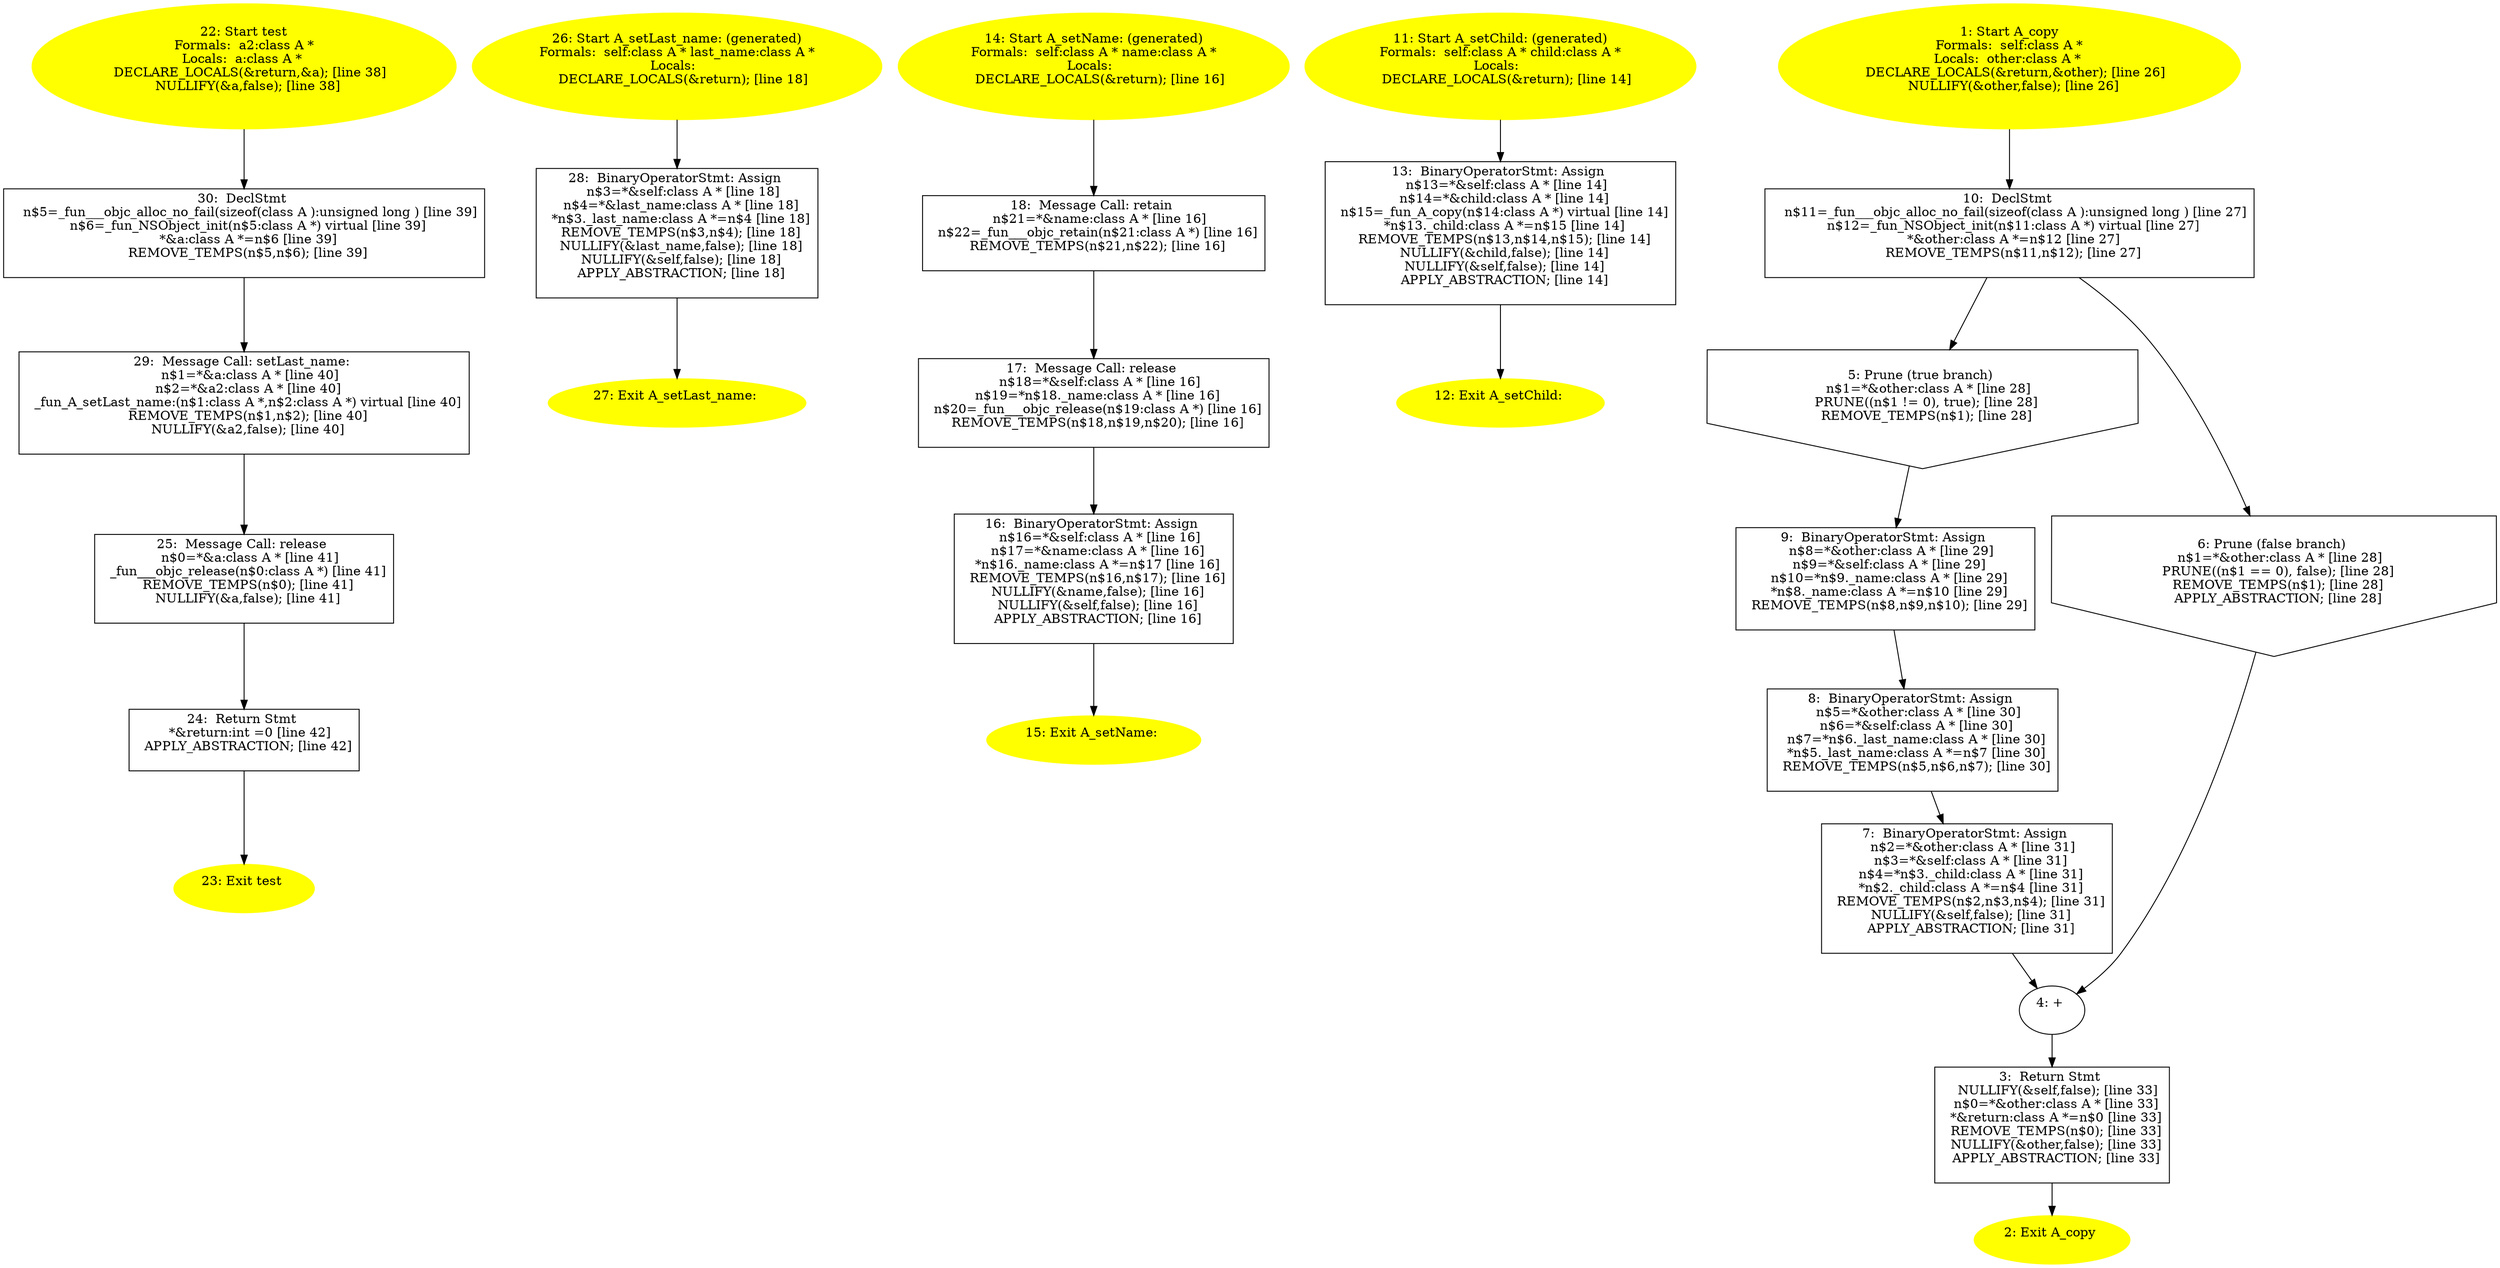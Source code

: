 digraph iCFG {
30 [label="30:  DeclStmt \n   n$5=_fun___objc_alloc_no_fail(sizeof(class A ):unsigned long ) [line 39]\n  n$6=_fun_NSObject_init(n$5:class A *) virtual [line 39]\n  *&a:class A *=n$6 [line 39]\n  REMOVE_TEMPS(n$5,n$6); [line 39]\n " shape="box"]
	

	 30 -> 29 ;
29 [label="29:  Message Call: setLast_name: \n   n$1=*&a:class A * [line 40]\n  n$2=*&a2:class A * [line 40]\n  _fun_A_setLast_name:(n$1:class A *,n$2:class A *) virtual [line 40]\n  REMOVE_TEMPS(n$1,n$2); [line 40]\n  NULLIFY(&a2,false); [line 40]\n " shape="box"]
	

	 29 -> 25 ;
28 [label="28:  BinaryOperatorStmt: Assign \n   n$3=*&self:class A * [line 18]\n  n$4=*&last_name:class A * [line 18]\n  *n$3._last_name:class A *=n$4 [line 18]\n  REMOVE_TEMPS(n$3,n$4); [line 18]\n  NULLIFY(&last_name,false); [line 18]\n  NULLIFY(&self,false); [line 18]\n  APPLY_ABSTRACTION; [line 18]\n " shape="box"]
	

	 28 -> 27 ;
27 [label="27: Exit A_setLast_name: \n  " color=yellow style=filled]
	

26 [label="26: Start A_setLast_name: (generated)\nFormals:  self:class A * last_name:class A *\nLocals:  \n   DECLARE_LOCALS(&return); [line 18]\n " color=yellow style=filled]
	

	 26 -> 28 ;
25 [label="25:  Message Call: release \n   n$0=*&a:class A * [line 41]\n  _fun___objc_release(n$0:class A *) [line 41]\n  REMOVE_TEMPS(n$0); [line 41]\n  NULLIFY(&a,false); [line 41]\n " shape="box"]
	

	 25 -> 24 ;
24 [label="24:  Return Stmt \n   *&return:int =0 [line 42]\n  APPLY_ABSTRACTION; [line 42]\n " shape="box"]
	

	 24 -> 23 ;
23 [label="23: Exit test \n  " color=yellow style=filled]
	

22 [label="22: Start test\nFormals:  a2:class A *\nLocals:  a:class A * \n   DECLARE_LOCALS(&return,&a); [line 38]\n  NULLIFY(&a,false); [line 38]\n " color=yellow style=filled]
	

	 22 -> 30 ;
18 [label="18:  Message Call: retain \n   n$21=*&name:class A * [line 16]\n  n$22=_fun___objc_retain(n$21:class A *) [line 16]\n  REMOVE_TEMPS(n$21,n$22); [line 16]\n " shape="box"]
	

	 18 -> 17 ;
17 [label="17:  Message Call: release \n   n$18=*&self:class A * [line 16]\n  n$19=*n$18._name:class A * [line 16]\n  n$20=_fun___objc_release(n$19:class A *) [line 16]\n  REMOVE_TEMPS(n$18,n$19,n$20); [line 16]\n " shape="box"]
	

	 17 -> 16 ;
16 [label="16:  BinaryOperatorStmt: Assign \n   n$16=*&self:class A * [line 16]\n  n$17=*&name:class A * [line 16]\n  *n$16._name:class A *=n$17 [line 16]\n  REMOVE_TEMPS(n$16,n$17); [line 16]\n  NULLIFY(&name,false); [line 16]\n  NULLIFY(&self,false); [line 16]\n  APPLY_ABSTRACTION; [line 16]\n " shape="box"]
	

	 16 -> 15 ;
15 [label="15: Exit A_setName: \n  " color=yellow style=filled]
	

14 [label="14: Start A_setName: (generated)\nFormals:  self:class A * name:class A *\nLocals:  \n   DECLARE_LOCALS(&return); [line 16]\n " color=yellow style=filled]
	

	 14 -> 18 ;
13 [label="13:  BinaryOperatorStmt: Assign \n   n$13=*&self:class A * [line 14]\n  n$14=*&child:class A * [line 14]\n  n$15=_fun_A_copy(n$14:class A *) virtual [line 14]\n  *n$13._child:class A *=n$15 [line 14]\n  REMOVE_TEMPS(n$13,n$14,n$15); [line 14]\n  NULLIFY(&child,false); [line 14]\n  NULLIFY(&self,false); [line 14]\n  APPLY_ABSTRACTION; [line 14]\n " shape="box"]
	

	 13 -> 12 ;
12 [label="12: Exit A_setChild: \n  " color=yellow style=filled]
	

11 [label="11: Start A_setChild: (generated)\nFormals:  self:class A * child:class A *\nLocals:  \n   DECLARE_LOCALS(&return); [line 14]\n " color=yellow style=filled]
	

	 11 -> 13 ;
10 [label="10:  DeclStmt \n   n$11=_fun___objc_alloc_no_fail(sizeof(class A ):unsigned long ) [line 27]\n  n$12=_fun_NSObject_init(n$11:class A *) virtual [line 27]\n  *&other:class A *=n$12 [line 27]\n  REMOVE_TEMPS(n$11,n$12); [line 27]\n " shape="box"]
	

	 10 -> 5 ;
	 10 -> 6 ;
9 [label="9:  BinaryOperatorStmt: Assign \n   n$8=*&other:class A * [line 29]\n  n$9=*&self:class A * [line 29]\n  n$10=*n$9._name:class A * [line 29]\n  *n$8._name:class A *=n$10 [line 29]\n  REMOVE_TEMPS(n$8,n$9,n$10); [line 29]\n " shape="box"]
	

	 9 -> 8 ;
8 [label="8:  BinaryOperatorStmt: Assign \n   n$5=*&other:class A * [line 30]\n  n$6=*&self:class A * [line 30]\n  n$7=*n$6._last_name:class A * [line 30]\n  *n$5._last_name:class A *=n$7 [line 30]\n  REMOVE_TEMPS(n$5,n$6,n$7); [line 30]\n " shape="box"]
	

	 8 -> 7 ;
7 [label="7:  BinaryOperatorStmt: Assign \n   n$2=*&other:class A * [line 31]\n  n$3=*&self:class A * [line 31]\n  n$4=*n$3._child:class A * [line 31]\n  *n$2._child:class A *=n$4 [line 31]\n  REMOVE_TEMPS(n$2,n$3,n$4); [line 31]\n  NULLIFY(&self,false); [line 31]\n  APPLY_ABSTRACTION; [line 31]\n " shape="box"]
	

	 7 -> 4 ;
6 [label="6: Prune (false branch) \n   n$1=*&other:class A * [line 28]\n  PRUNE((n$1 == 0), false); [line 28]\n  REMOVE_TEMPS(n$1); [line 28]\n  APPLY_ABSTRACTION; [line 28]\n " shape="invhouse"]
	

	 6 -> 4 ;
5 [label="5: Prune (true branch) \n   n$1=*&other:class A * [line 28]\n  PRUNE((n$1 != 0), true); [line 28]\n  REMOVE_TEMPS(n$1); [line 28]\n " shape="invhouse"]
	

	 5 -> 9 ;
4 [label="4: + \n  " ]
	

	 4 -> 3 ;
3 [label="3:  Return Stmt \n   NULLIFY(&self,false); [line 33]\n  n$0=*&other:class A * [line 33]\n  *&return:class A *=n$0 [line 33]\n  REMOVE_TEMPS(n$0); [line 33]\n  NULLIFY(&other,false); [line 33]\n  APPLY_ABSTRACTION; [line 33]\n " shape="box"]
	

	 3 -> 2 ;
2 [label="2: Exit A_copy \n  " color=yellow style=filled]
	

1 [label="1: Start A_copy\nFormals:  self:class A *\nLocals:  other:class A * \n   DECLARE_LOCALS(&return,&other); [line 26]\n  NULLIFY(&other,false); [line 26]\n " color=yellow style=filled]
	

	 1 -> 10 ;
}
